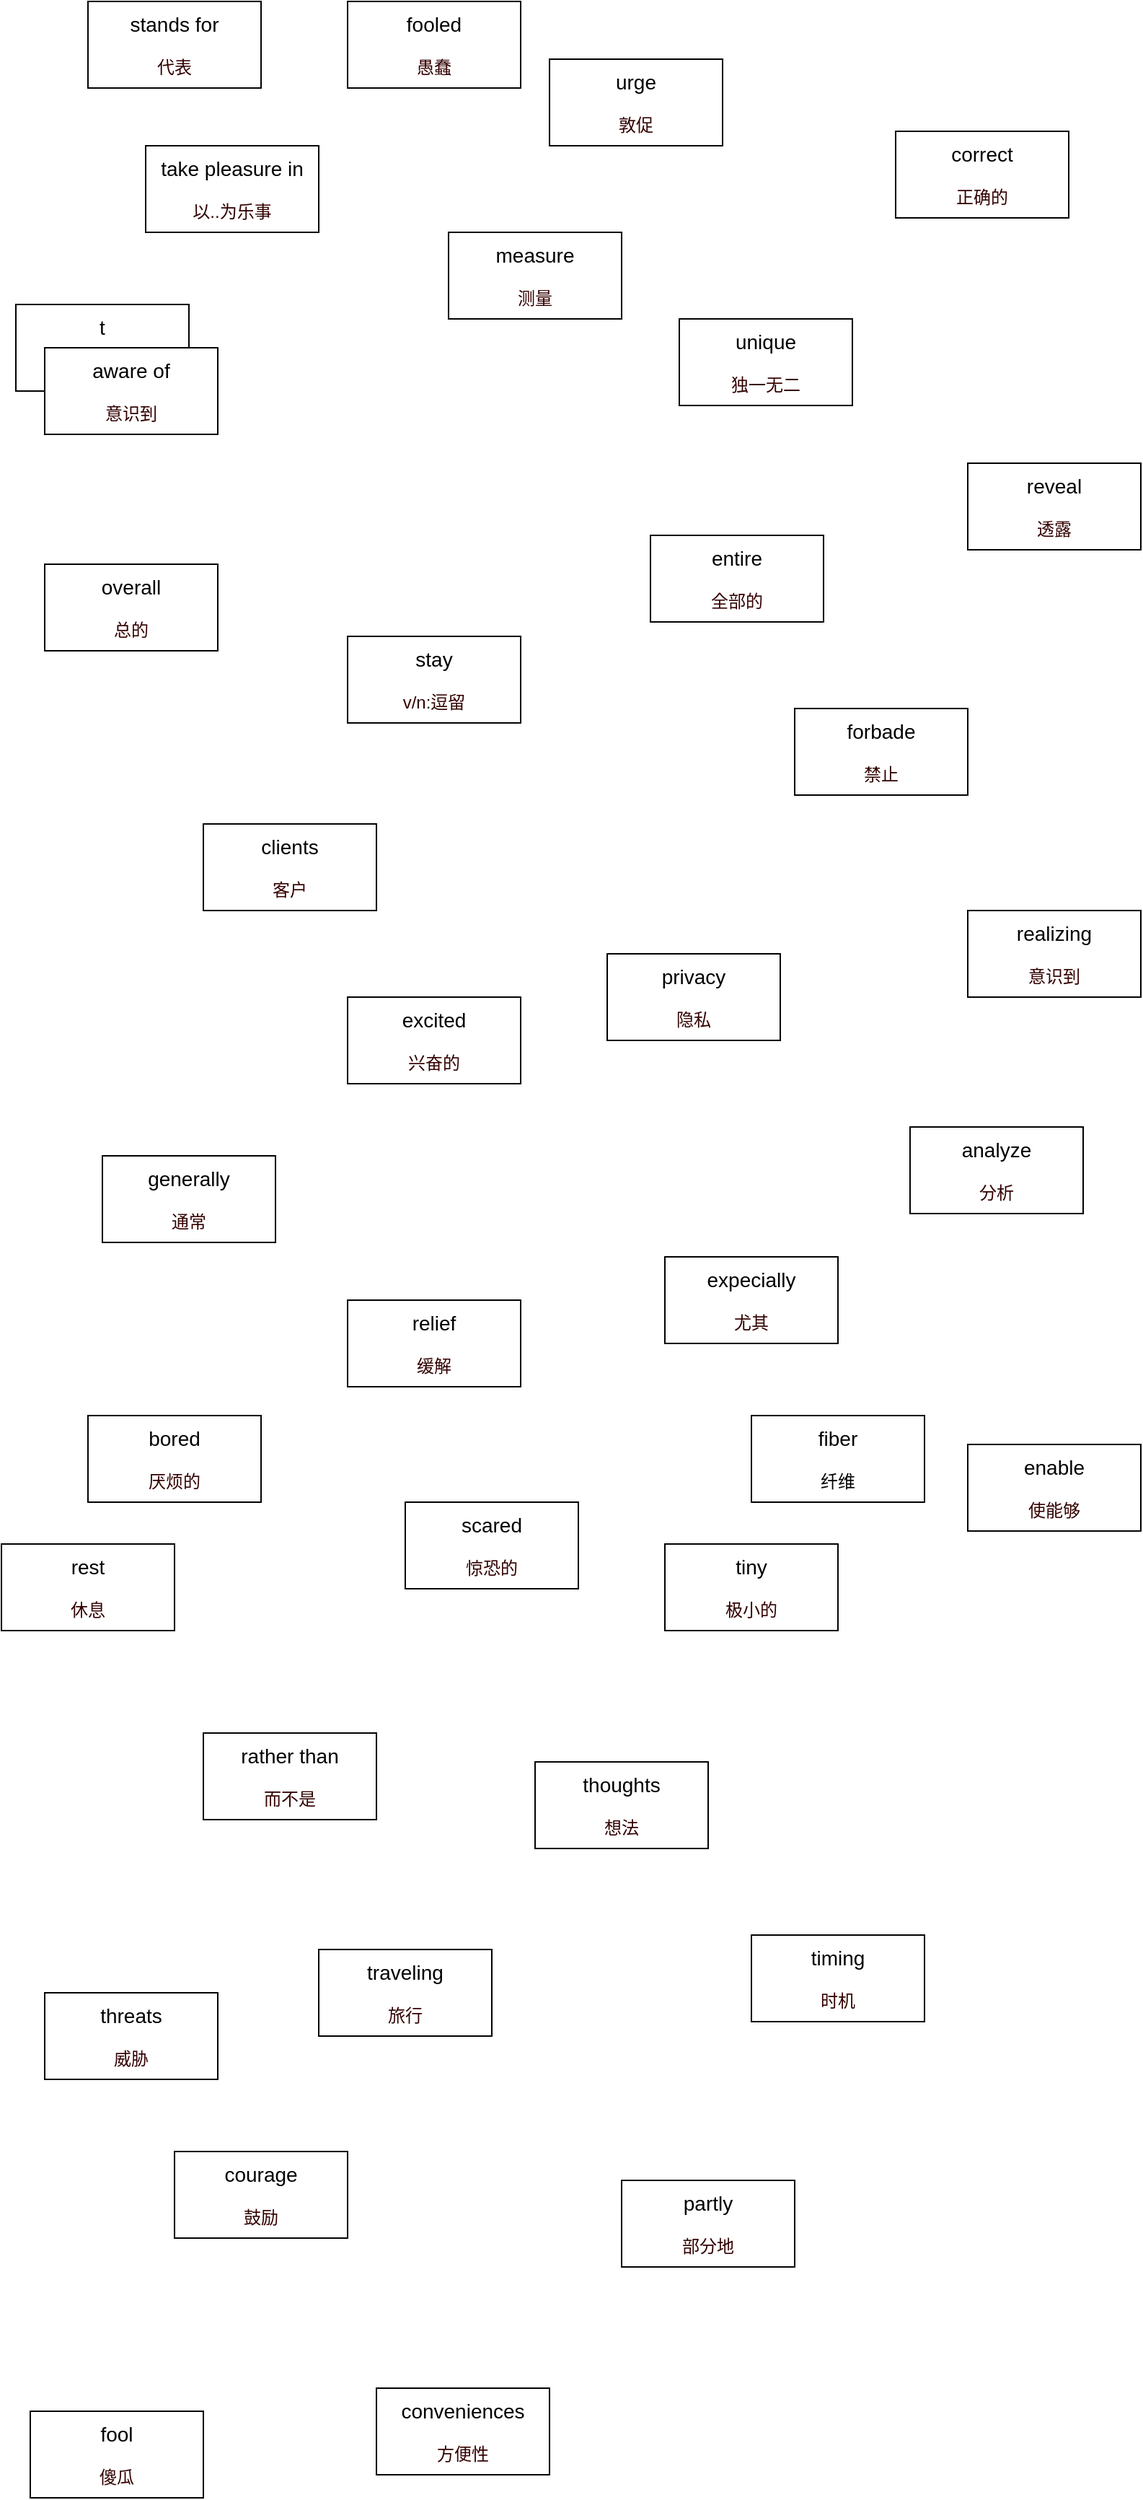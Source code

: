 <mxfile>
    <diagram id="ttYuPCzGJ3HdLokVk0_G" name="第 1 页">
        <mxGraphModel dx="734" dy="431" grid="1" gridSize="10" guides="1" tooltips="1" connect="1" arrows="1" fold="1" page="1" pageScale="1" pageWidth="827" pageHeight="1169" math="0" shadow="0">
            <root>
                <mxCell id="0"/>
                <mxCell id="1" parent="0"/>
                <mxCell id="2" value="&lt;font style=&quot;font-size: 14px&quot;&gt;take pleasure in&lt;br&gt;&lt;/font&gt;&lt;br&gt;&lt;font color=&quot;#330000&quot;&gt;以..为乐事&lt;/font&gt;" style="rounded=0;whiteSpace=wrap;html=1;" parent="1" vertex="1">
                    <mxGeometry x="120" y="140" width="120" height="60" as="geometry"/>
                </mxCell>
                <mxCell id="3" value="&lt;font style=&quot;font-size: 14px&quot;&gt;t&lt;br&gt;&lt;/font&gt;&lt;br&gt;&lt;font color=&quot;#330000&quot;&gt;以&lt;/font&gt;" style="rounded=0;whiteSpace=wrap;html=1;" parent="1" vertex="1">
                    <mxGeometry x="30" y="250" width="120" height="60" as="geometry"/>
                </mxCell>
                <mxCell id="4" value="&lt;font style=&quot;font-size: 14px&quot;&gt;overall&lt;br&gt;&lt;/font&gt;&lt;br&gt;&lt;font color=&quot;#330000&quot;&gt;总的&lt;/font&gt;" style="rounded=0;whiteSpace=wrap;html=1;" parent="1" vertex="1">
                    <mxGeometry x="50" y="430" width="120" height="60" as="geometry"/>
                </mxCell>
                <mxCell id="6" value="&lt;font style=&quot;font-size: 14px&quot;&gt;stay&lt;br&gt;&lt;/font&gt;&lt;br&gt;&lt;font color=&quot;#330000&quot;&gt;v/n:逗留&lt;/font&gt;" style="rounded=0;whiteSpace=wrap;html=1;" parent="1" vertex="1">
                    <mxGeometry x="260" y="480" width="120" height="60" as="geometry"/>
                </mxCell>
                <mxCell id="8" value="&lt;font style=&quot;font-size: 14px&quot;&gt;entire&lt;br&gt;&lt;/font&gt;&lt;br&gt;&lt;font color=&quot;#330000&quot;&gt;全部的&lt;/font&gt;" style="rounded=0;whiteSpace=wrap;html=1;" parent="1" vertex="1">
                    <mxGeometry x="470" y="410" width="120" height="60" as="geometry"/>
                </mxCell>
                <mxCell id="9" value="&lt;font style=&quot;font-size: 14px&quot;&gt;correct&lt;br&gt;&lt;/font&gt;&lt;br&gt;&lt;font color=&quot;#330000&quot;&gt;正确的&lt;/font&gt;" style="rounded=0;whiteSpace=wrap;html=1;" parent="1" vertex="1">
                    <mxGeometry x="640" y="130" width="120" height="60" as="geometry"/>
                </mxCell>
                <mxCell id="10" value="&lt;font style=&quot;font-size: 14px&quot;&gt;unique&lt;br&gt;&lt;/font&gt;&lt;br&gt;&lt;font color=&quot;#330000&quot;&gt;独一无二&lt;/font&gt;" style="rounded=0;whiteSpace=wrap;html=1;" parent="1" vertex="1">
                    <mxGeometry x="490" y="260" width="120" height="60" as="geometry"/>
                </mxCell>
                <mxCell id="11" value="&lt;font style=&quot;font-size: 14px&quot;&gt;forbade&lt;br&gt;&lt;/font&gt;&lt;br&gt;&lt;font color=&quot;#330000&quot;&gt;禁止&lt;/font&gt;" style="rounded=0;whiteSpace=wrap;html=1;" parent="1" vertex="1">
                    <mxGeometry x="570" y="530" width="120" height="60" as="geometry"/>
                </mxCell>
                <mxCell id="12" value="&lt;font style=&quot;font-size: 14px&quot;&gt;reveal&lt;br&gt;&lt;/font&gt;&lt;br&gt;&lt;font color=&quot;#330000&quot;&gt;透露&lt;/font&gt;" style="rounded=0;whiteSpace=wrap;html=1;" parent="1" vertex="1">
                    <mxGeometry x="690" y="360" width="120" height="60" as="geometry"/>
                </mxCell>
                <mxCell id="13" value="&lt;font style=&quot;font-size: 14px&quot;&gt;clients&lt;br&gt;&lt;/font&gt;&lt;br&gt;&lt;font color=&quot;#330000&quot;&gt;客户&lt;/font&gt;" style="rounded=0;whiteSpace=wrap;html=1;" parent="1" vertex="1">
                    <mxGeometry x="160" y="610" width="120" height="60" as="geometry"/>
                </mxCell>
                <mxCell id="14" value="&lt;font style=&quot;font-size: 14px&quot;&gt;privacy&lt;br&gt;&lt;/font&gt;&lt;br&gt;&lt;font color=&quot;#330000&quot;&gt;隐私&lt;/font&gt;" style="rounded=0;whiteSpace=wrap;html=1;" parent="1" vertex="1">
                    <mxGeometry x="440" y="700" width="120" height="60" as="geometry"/>
                </mxCell>
                <mxCell id="15" value="&lt;font style=&quot;font-size: 14px&quot;&gt;urge&lt;br&gt;&lt;/font&gt;&lt;br&gt;&lt;font color=&quot;#330000&quot;&gt;敦促&lt;/font&gt;" style="rounded=0;whiteSpace=wrap;html=1;" parent="1" vertex="1">
                    <mxGeometry x="400" y="80" width="120" height="60" as="geometry"/>
                </mxCell>
                <mxCell id="16" value="&lt;font style=&quot;font-size: 14px&quot;&gt;realizing&lt;br&gt;&lt;/font&gt;&lt;br&gt;&lt;font color=&quot;#330000&quot;&gt;意识到&lt;/font&gt;" style="rounded=0;whiteSpace=wrap;html=1;" parent="1" vertex="1">
                    <mxGeometry x="690" y="670" width="120" height="60" as="geometry"/>
                </mxCell>
                <mxCell id="17" value="&lt;font style=&quot;font-size: 14px&quot;&gt;excited&lt;br&gt;&lt;/font&gt;&lt;br&gt;&lt;font color=&quot;#330000&quot;&gt;兴奋的&lt;/font&gt;" style="rounded=0;whiteSpace=wrap;html=1;" parent="1" vertex="1">
                    <mxGeometry x="260" y="730" width="120" height="60" as="geometry"/>
                </mxCell>
                <mxCell id="18" value="&lt;font style=&quot;font-size: 14px&quot;&gt;measure&lt;br&gt;&lt;/font&gt;&lt;br&gt;&lt;font color=&quot;#330000&quot;&gt;测量&lt;/font&gt;" style="rounded=0;whiteSpace=wrap;html=1;" parent="1" vertex="1">
                    <mxGeometry x="330" y="200" width="120" height="60" as="geometry"/>
                </mxCell>
                <mxCell id="19" value="&lt;font style=&quot;font-size: 14px&quot;&gt;stands for&lt;br&gt;&lt;/font&gt;&lt;br&gt;&lt;font color=&quot;#330000&quot;&gt;代表&lt;/font&gt;" style="rounded=0;whiteSpace=wrap;html=1;" parent="1" vertex="1">
                    <mxGeometry x="80" y="40" width="120" height="60" as="geometry"/>
                </mxCell>
                <mxCell id="20" value="&lt;font style=&quot;font-size: 14px&quot;&gt;aware of&lt;br&gt;&lt;/font&gt;&lt;br&gt;&lt;font color=&quot;#330000&quot;&gt;意识到&lt;/font&gt;" style="rounded=0;whiteSpace=wrap;html=1;" parent="1" vertex="1">
                    <mxGeometry x="50" y="280" width="120" height="60" as="geometry"/>
                </mxCell>
                <mxCell id="21" value="&lt;font style=&quot;font-size: 14px&quot;&gt;relief&lt;br&gt;&lt;/font&gt;&lt;br&gt;&lt;font color=&quot;#330000&quot;&gt;缓解&lt;/font&gt;" style="rounded=0;whiteSpace=wrap;html=1;" parent="1" vertex="1">
                    <mxGeometry x="260" y="940" width="120" height="60" as="geometry"/>
                </mxCell>
                <mxCell id="22" value="&lt;font style=&quot;font-size: 14px&quot;&gt;generally&lt;br&gt;&lt;/font&gt;&lt;br&gt;&lt;font color=&quot;#330000&quot;&gt;通常&lt;/font&gt;" style="rounded=0;whiteSpace=wrap;html=1;" parent="1" vertex="1">
                    <mxGeometry x="90" y="840" width="120" height="60" as="geometry"/>
                </mxCell>
                <mxCell id="23" value="&lt;span style=&quot;font-size: 14px&quot;&gt;expecially&lt;/span&gt;&lt;br&gt;&lt;br&gt;&lt;font color=&quot;#330000&quot;&gt;尤其&lt;/font&gt;" style="rounded=0;whiteSpace=wrap;html=1;" parent="1" vertex="1">
                    <mxGeometry x="480" y="910" width="120" height="60" as="geometry"/>
                </mxCell>
                <mxCell id="24" value="&lt;font style=&quot;font-size: 14px&quot;&gt;bored&lt;br&gt;&lt;/font&gt;&lt;br&gt;&lt;font color=&quot;#330000&quot;&gt;厌烦的&lt;/font&gt;" style="rounded=0;whiteSpace=wrap;html=1;" parent="1" vertex="1">
                    <mxGeometry x="80" y="1020" width="120" height="60" as="geometry"/>
                </mxCell>
                <mxCell id="25" value="&lt;font style=&quot;font-size: 14px&quot;&gt;scared&lt;br&gt;&lt;/font&gt;&lt;br&gt;&lt;font color=&quot;#330000&quot;&gt;惊恐的&lt;/font&gt;" style="rounded=0;whiteSpace=wrap;html=1;" parent="1" vertex="1">
                    <mxGeometry x="300" y="1080" width="120" height="60" as="geometry"/>
                </mxCell>
                <mxCell id="26" value="&lt;font style=&quot;font-size: 14px&quot;&gt;enable&lt;br&gt;&lt;/font&gt;&lt;br&gt;&lt;font color=&quot;#330000&quot;&gt;使能够&lt;/font&gt;" style="rounded=0;whiteSpace=wrap;html=1;" parent="1" vertex="1">
                    <mxGeometry x="690" y="1040" width="120" height="60" as="geometry"/>
                </mxCell>
                <mxCell id="27" value="&lt;font style=&quot;font-size: 14px&quot;&gt;analyze&lt;br&gt;&lt;/font&gt;&lt;br&gt;&lt;font color=&quot;#330000&quot;&gt;分析&lt;/font&gt;" style="rounded=0;whiteSpace=wrap;html=1;" parent="1" vertex="1">
                    <mxGeometry x="650" y="820" width="120" height="60" as="geometry"/>
                </mxCell>
                <mxCell id="28" value="&lt;font style=&quot;font-size: 14px&quot;&gt;fooled&lt;br&gt;&lt;/font&gt;&lt;br&gt;&lt;font color=&quot;#330000&quot;&gt;愚蠢&lt;/font&gt;" style="rounded=0;whiteSpace=wrap;html=1;" parent="1" vertex="1">
                    <mxGeometry x="260" y="40" width="120" height="60" as="geometry"/>
                </mxCell>
                <mxCell id="29" value="&lt;font style=&quot;font-size: 14px&quot;&gt;rest&lt;br&gt;&lt;/font&gt;&lt;br&gt;&lt;font color=&quot;#330000&quot;&gt;休息&lt;/font&gt;" style="rounded=0;whiteSpace=wrap;html=1;" parent="1" vertex="1">
                    <mxGeometry x="20" y="1109" width="120" height="60" as="geometry"/>
                </mxCell>
                <mxCell id="30" value="&lt;font style=&quot;font-size: 14px&quot;&gt;tiny&lt;br&gt;&lt;/font&gt;&lt;br&gt;&lt;font color=&quot;#330000&quot;&gt;极小的&lt;/font&gt;" style="rounded=0;whiteSpace=wrap;html=1;" parent="1" vertex="1">
                    <mxGeometry x="480" y="1109" width="120" height="60" as="geometry"/>
                </mxCell>
                <mxCell id="31" value="&lt;span style=&quot;font-size: 14px&quot;&gt;fiber&lt;br&gt;&lt;/span&gt;&lt;br&gt;纤维" style="rounded=0;whiteSpace=wrap;html=1;" parent="1" vertex="1">
                    <mxGeometry x="540" y="1020" width="120" height="60" as="geometry"/>
                </mxCell>
                <mxCell id="32" value="&lt;font style=&quot;font-size: 14px&quot;&gt;rather than&lt;br&gt;&lt;/font&gt;&lt;br&gt;&lt;font color=&quot;#330000&quot;&gt;而不是&lt;/font&gt;" style="rounded=0;whiteSpace=wrap;html=1;" parent="1" vertex="1">
                    <mxGeometry x="160" y="1240" width="120" height="60" as="geometry"/>
                </mxCell>
                <mxCell id="33" value="&lt;font style=&quot;font-size: 14px&quot;&gt;thoughts&lt;br&gt;&lt;/font&gt;&lt;br&gt;&lt;font color=&quot;#330000&quot;&gt;想法&lt;/font&gt;" style="rounded=0;whiteSpace=wrap;html=1;" parent="1" vertex="1">
                    <mxGeometry x="390" y="1260" width="120" height="60" as="geometry"/>
                </mxCell>
                <mxCell id="34" value="&lt;font style=&quot;font-size: 14px&quot;&gt;timing&lt;br&gt;&lt;/font&gt;&lt;font color=&quot;#330000&quot;&gt;&lt;br&gt;时机&lt;br&gt;&lt;/font&gt;" style="rounded=0;whiteSpace=wrap;html=1;" parent="1" vertex="1">
                    <mxGeometry x="540" y="1380" width="120" height="60" as="geometry"/>
                </mxCell>
                <mxCell id="35" value="&lt;font style=&quot;font-size: 14px&quot;&gt;traveling&lt;br&gt;&lt;/font&gt;&lt;br&gt;&lt;font color=&quot;#330000&quot;&gt;旅行&lt;/font&gt;" style="rounded=0;whiteSpace=wrap;html=1;" parent="1" vertex="1">
                    <mxGeometry x="240" y="1390" width="120" height="60" as="geometry"/>
                </mxCell>
                <mxCell id="36" value="&lt;font style=&quot;font-size: 14px&quot;&gt;courage&lt;br&gt;&lt;/font&gt;&lt;br&gt;&lt;font color=&quot;#330000&quot;&gt;鼓励&lt;/font&gt;" style="rounded=0;whiteSpace=wrap;html=1;" parent="1" vertex="1">
                    <mxGeometry x="140" y="1530" width="120" height="60" as="geometry"/>
                </mxCell>
                <mxCell id="37" value="&lt;font style=&quot;font-size: 14px&quot;&gt;partly&lt;br&gt;&lt;/font&gt;&lt;br&gt;&lt;font color=&quot;#330000&quot;&gt;部分地&lt;/font&gt;" style="rounded=0;whiteSpace=wrap;html=1;" vertex="1" parent="1">
                    <mxGeometry x="450" y="1550" width="120" height="60" as="geometry"/>
                </mxCell>
                <mxCell id="38" value="&lt;font style=&quot;font-size: 14px&quot;&gt;threats&lt;br&gt;&lt;/font&gt;&lt;br&gt;&lt;font color=&quot;#330000&quot;&gt;威胁&lt;/font&gt;" style="rounded=0;whiteSpace=wrap;html=1;" vertex="1" parent="1">
                    <mxGeometry x="50" y="1420" width="120" height="60" as="geometry"/>
                </mxCell>
                <mxCell id="39" value="&lt;font style=&quot;font-size: 14px&quot;&gt;fool&lt;br&gt;&lt;/font&gt;&lt;br&gt;&lt;font color=&quot;#330000&quot;&gt;傻瓜&lt;/font&gt;" style="rounded=0;whiteSpace=wrap;html=1;" vertex="1" parent="1">
                    <mxGeometry x="40" y="1710" width="120" height="60" as="geometry"/>
                </mxCell>
                <mxCell id="40" value="&lt;span style=&quot;font-size: 14px&quot;&gt;conveniences&lt;br&gt;&lt;/span&gt;&lt;br&gt;&lt;font color=&quot;#330000&quot;&gt;方便性&lt;/font&gt;" style="rounded=0;whiteSpace=wrap;html=1;" vertex="1" parent="1">
                    <mxGeometry x="280" y="1694" width="120" height="60" as="geometry"/>
                </mxCell>
            </root>
        </mxGraphModel>
    </diagram>
</mxfile>